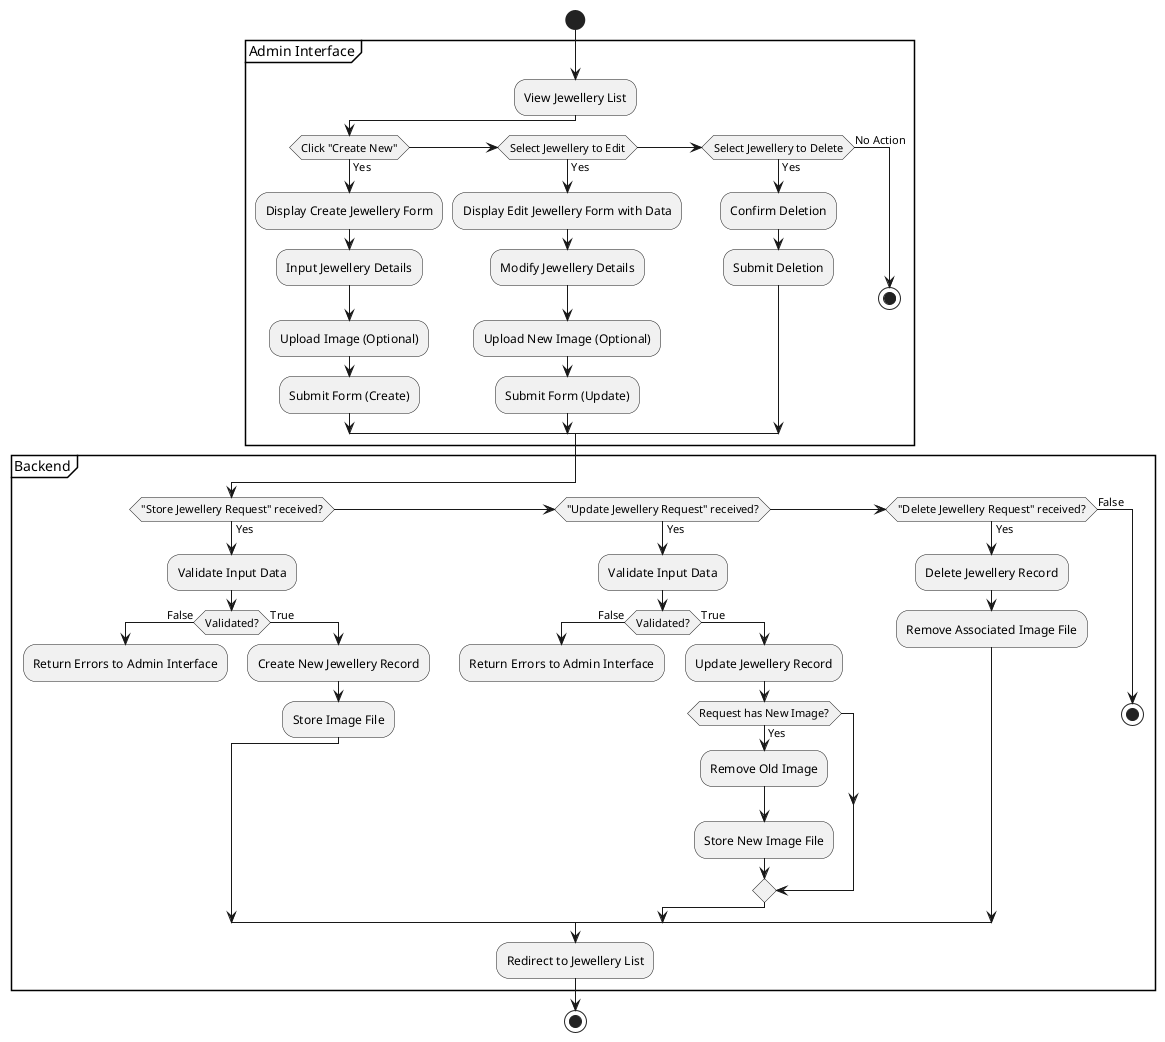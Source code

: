 @startuml
start

partition "Admin Interface" {
  :View Jewellery List;
  if (Click "Create New") then (Yes)
    :Display Create Jewellery Form;
    :Input Jewellery Details;
    :Upload Image (Optional);
    :Submit Form (Create);
  elseif (Select Jewellery to Edit) then (Yes)
    :Display Edit Jewellery Form with Data;
    :Modify Jewellery Details;
    :Upload New Image (Optional);
    :Submit Form (Update);
  elseif (Select Jewellery to Delete) then (Yes)
    :Confirm Deletion;
    :Submit Deletion;
  else (No Action)
    stop
  endif
}

partition "Backend" {
  if ("Store Jewellery Request" received?) then (Yes)
    :Validate Input Data;
    if (Validated?) then (False)
      :Return Errors to Admin Interface;
      kill
    else (True)
      :Create New Jewellery Record;
      :Store Image File;
    endif
  elseif ("Update Jewellery Request" received?) then (Yes)
    :Validate Input Data;
    if (Validated?) then (False)
      :Return Errors to Admin Interface;
      kill
    else (True)
      :Update Jewellery Record;
      if (Request has New Image?) then (Yes)
        :Remove Old Image;
        :Store New Image File;
      endif
    endif
    elseif ("Delete Jewellery Request" received?) then (Yes)
    :Delete Jewellery Record;
    :Remove Associated Image File;
   else (False)
    stop
   endif
    :Redirect to Jewellery List;
}



stop
@enduml